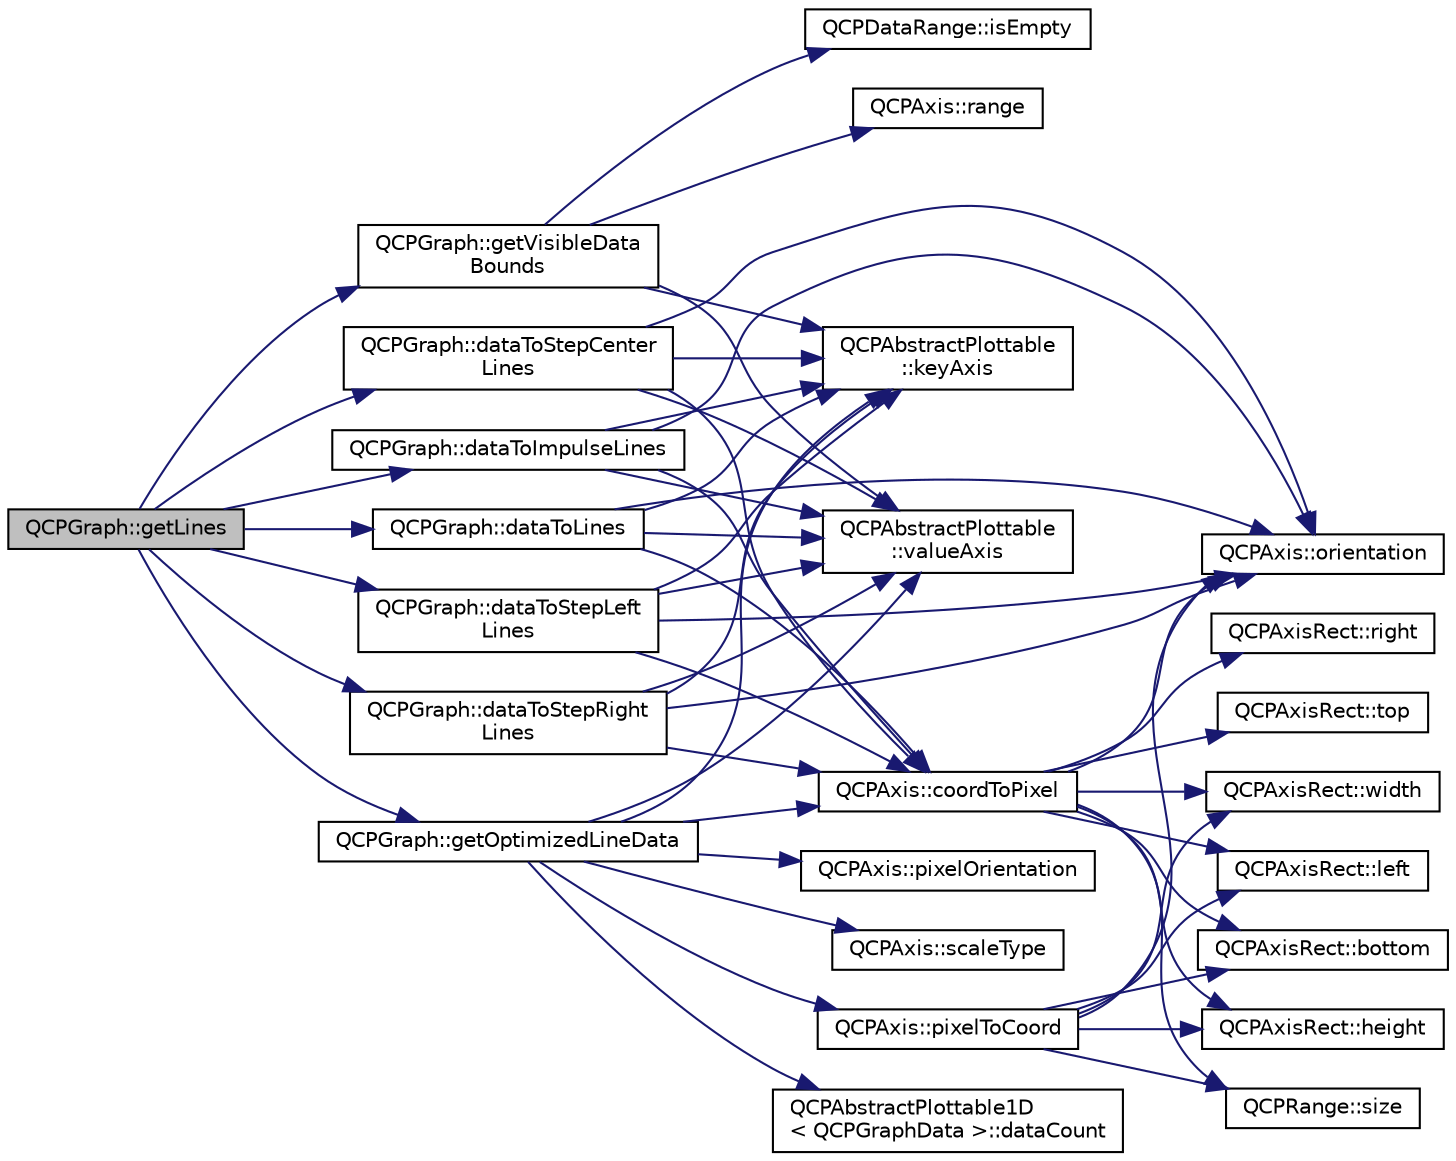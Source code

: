 digraph "QCPGraph::getLines"
{
  edge [fontname="Helvetica",fontsize="10",labelfontname="Helvetica",labelfontsize="10"];
  node [fontname="Helvetica",fontsize="10",shape=record];
  rankdir="LR";
  Node382 [label="QCPGraph::getLines",height=0.2,width=0.4,color="black", fillcolor="grey75", style="filled", fontcolor="black"];
  Node382 -> Node383 [color="midnightblue",fontsize="10",style="solid",fontname="Helvetica"];
  Node383 [label="QCPGraph::getVisibleData\lBounds",height=0.2,width=0.4,color="black", fillcolor="white", style="filled",URL="$class_q_c_p_graph.html#a8599447a7f8cbbdcf0b94edcc11df560"];
  Node383 -> Node384 [color="midnightblue",fontsize="10",style="solid",fontname="Helvetica"];
  Node384 [label="QCPDataRange::isEmpty",height=0.2,width=0.4,color="black", fillcolor="white", style="filled",URL="$class_q_c_p_data_range.html#ac32e53fc05d6cd2eac96b96a7265d3b8"];
  Node383 -> Node385 [color="midnightblue",fontsize="10",style="solid",fontname="Helvetica"];
  Node385 [label="QCPAbstractPlottable\l::keyAxis",height=0.2,width=0.4,color="black", fillcolor="white", style="filled",URL="$class_q_c_p_abstract_plottable.html#a2cdd6f0dd5e9a979037f86b4000d9cfe"];
  Node383 -> Node386 [color="midnightblue",fontsize="10",style="solid",fontname="Helvetica"];
  Node386 [label="QCPAbstractPlottable\l::valueAxis",height=0.2,width=0.4,color="black", fillcolor="white", style="filled",URL="$class_q_c_p_abstract_plottable.html#af47809a644a68ffd955fb30b01fb4f2f"];
  Node383 -> Node387 [color="midnightblue",fontsize="10",style="solid",fontname="Helvetica"];
  Node387 [label="QCPAxis::range",height=0.2,width=0.4,color="black", fillcolor="white", style="filled",URL="$class_q_c_p_axis.html#ac4058855a81f1a883cf2e754f6a6acb1"];
  Node382 -> Node388 [color="midnightblue",fontsize="10",style="solid",fontname="Helvetica"];
  Node388 [label="QCPGraph::getOptimizedLineData",height=0.2,width=0.4,color="black", fillcolor="white", style="filled",URL="$class_q_c_p_graph.html#a1fed1c9d627d9d3b49a6206cc2e60fe1"];
  Node388 -> Node385 [color="midnightblue",fontsize="10",style="solid",fontname="Helvetica"];
  Node388 -> Node386 [color="midnightblue",fontsize="10",style="solid",fontname="Helvetica"];
  Node388 -> Node389 [color="midnightblue",fontsize="10",style="solid",fontname="Helvetica"];
  Node389 [label="QCPAbstractPlottable1D\l\< QCPGraphData \>::dataCount",height=0.2,width=0.4,color="black", fillcolor="white", style="filled",URL="$class_q_c_p_abstract_plottable1_d.html#ab5dd99e4f1621e7dbd63438e0b02984e"];
  Node388 -> Node390 [color="midnightblue",fontsize="10",style="solid",fontname="Helvetica"];
  Node390 [label="QCPAxis::coordToPixel",height=0.2,width=0.4,color="black", fillcolor="white", style="filled",URL="$class_q_c_p_axis.html#af15d1b3a7f7e9b53d759d3ccff1fe4b4"];
  Node390 -> Node391 [color="midnightblue",fontsize="10",style="solid",fontname="Helvetica"];
  Node391 [label="QCPAxis::orientation",height=0.2,width=0.4,color="black", fillcolor="white", style="filled",URL="$class_q_c_p_axis.html#ab988ef4538e2655bb77bd138189cd42e"];
  Node390 -> Node392 [color="midnightblue",fontsize="10",style="solid",fontname="Helvetica"];
  Node392 [label="QCPRange::size",height=0.2,width=0.4,color="black", fillcolor="white", style="filled",URL="$class_q_c_p_range.html#a62326e7cc4316b96df6a60813230e63f"];
  Node390 -> Node393 [color="midnightblue",fontsize="10",style="solid",fontname="Helvetica"];
  Node393 [label="QCPAxisRect::width",height=0.2,width=0.4,color="black", fillcolor="white", style="filled",URL="$class_q_c_p_axis_rect.html#a204645398a4f9d0b0189385c7c2cfb91"];
  Node390 -> Node394 [color="midnightblue",fontsize="10",style="solid",fontname="Helvetica"];
  Node394 [label="QCPAxisRect::left",height=0.2,width=0.4,color="black", fillcolor="white", style="filled",URL="$class_q_c_p_axis_rect.html#afb4a3de02046b20b9310bdb8fca781c3"];
  Node390 -> Node395 [color="midnightblue",fontsize="10",style="solid",fontname="Helvetica"];
  Node395 [label="QCPAxisRect::right",height=0.2,width=0.4,color="black", fillcolor="white", style="filled",URL="$class_q_c_p_axis_rect.html#a3f819d4a1b2193723d1fdafc573eea10"];
  Node390 -> Node396 [color="midnightblue",fontsize="10",style="solid",fontname="Helvetica"];
  Node396 [label="QCPAxisRect::bottom",height=0.2,width=0.4,color="black", fillcolor="white", style="filled",URL="$class_q_c_p_axis_rect.html#acefdf1abaa8a8ab681e906cc2be9581e"];
  Node390 -> Node397 [color="midnightblue",fontsize="10",style="solid",fontname="Helvetica"];
  Node397 [label="QCPAxisRect::height",height=0.2,width=0.4,color="black", fillcolor="white", style="filled",URL="$class_q_c_p_axis_rect.html#acc4377809e79d9a089ab790f39429b0d"];
  Node390 -> Node398 [color="midnightblue",fontsize="10",style="solid",fontname="Helvetica"];
  Node398 [label="QCPAxisRect::top",height=0.2,width=0.4,color="black", fillcolor="white", style="filled",URL="$class_q_c_p_axis_rect.html#a45dbad181cbb9f09d068dbb76c817c95"];
  Node388 -> Node399 [color="midnightblue",fontsize="10",style="solid",fontname="Helvetica"];
  Node399 [label="QCPAxis::pixelOrientation",height=0.2,width=0.4,color="black", fillcolor="white", style="filled",URL="$class_q_c_p_axis.html#a45c45bed7e5666683b8d56afa66fa51f"];
  Node388 -> Node400 [color="midnightblue",fontsize="10",style="solid",fontname="Helvetica"];
  Node400 [label="QCPAxis::pixelToCoord",height=0.2,width=0.4,color="black", fillcolor="white", style="filled",URL="$class_q_c_p_axis.html#a536ef8f624cac59b6b6fdcb495723c57"];
  Node400 -> Node391 [color="midnightblue",fontsize="10",style="solid",fontname="Helvetica"];
  Node400 -> Node394 [color="midnightblue",fontsize="10",style="solid",fontname="Helvetica"];
  Node400 -> Node393 [color="midnightblue",fontsize="10",style="solid",fontname="Helvetica"];
  Node400 -> Node392 [color="midnightblue",fontsize="10",style="solid",fontname="Helvetica"];
  Node400 -> Node396 [color="midnightblue",fontsize="10",style="solid",fontname="Helvetica"];
  Node400 -> Node397 [color="midnightblue",fontsize="10",style="solid",fontname="Helvetica"];
  Node388 -> Node401 [color="midnightblue",fontsize="10",style="solid",fontname="Helvetica"];
  Node401 [label="QCPAxis::scaleType",height=0.2,width=0.4,color="black", fillcolor="white", style="filled",URL="$class_q_c_p_axis.html#ad23e9ad97b44e9aeaf4fab8904280098"];
  Node382 -> Node402 [color="midnightblue",fontsize="10",style="solid",fontname="Helvetica"];
  Node402 [label="QCPGraph::dataToLines",height=0.2,width=0.4,color="black", fillcolor="white", style="filled",URL="$class_q_c_p_graph.html#a0085ee728fdd72a827c1e6ced4476363"];
  Node402 -> Node385 [color="midnightblue",fontsize="10",style="solid",fontname="Helvetica"];
  Node402 -> Node386 [color="midnightblue",fontsize="10",style="solid",fontname="Helvetica"];
  Node402 -> Node391 [color="midnightblue",fontsize="10",style="solid",fontname="Helvetica"];
  Node402 -> Node390 [color="midnightblue",fontsize="10",style="solid",fontname="Helvetica"];
  Node382 -> Node403 [color="midnightblue",fontsize="10",style="solid",fontname="Helvetica"];
  Node403 [label="QCPGraph::dataToStepLeft\lLines",height=0.2,width=0.4,color="black", fillcolor="white", style="filled",URL="$class_q_c_p_graph.html#a1f3e9e41fc67538c4940c74665840474"];
  Node403 -> Node385 [color="midnightblue",fontsize="10",style="solid",fontname="Helvetica"];
  Node403 -> Node386 [color="midnightblue",fontsize="10",style="solid",fontname="Helvetica"];
  Node403 -> Node391 [color="midnightblue",fontsize="10",style="solid",fontname="Helvetica"];
  Node403 -> Node390 [color="midnightblue",fontsize="10",style="solid",fontname="Helvetica"];
  Node382 -> Node404 [color="midnightblue",fontsize="10",style="solid",fontname="Helvetica"];
  Node404 [label="QCPGraph::dataToStepRight\lLines",height=0.2,width=0.4,color="black", fillcolor="white", style="filled",URL="$class_q_c_p_graph.html#ab1fb6cb91d24a854f85bf54200f6d101"];
  Node404 -> Node385 [color="midnightblue",fontsize="10",style="solid",fontname="Helvetica"];
  Node404 -> Node386 [color="midnightblue",fontsize="10",style="solid",fontname="Helvetica"];
  Node404 -> Node391 [color="midnightblue",fontsize="10",style="solid",fontname="Helvetica"];
  Node404 -> Node390 [color="midnightblue",fontsize="10",style="solid",fontname="Helvetica"];
  Node382 -> Node405 [color="midnightblue",fontsize="10",style="solid",fontname="Helvetica"];
  Node405 [label="QCPGraph::dataToStepCenter\lLines",height=0.2,width=0.4,color="black", fillcolor="white", style="filled",URL="$class_q_c_p_graph.html#a238116f1898c49cb8209d61707b5b367"];
  Node405 -> Node385 [color="midnightblue",fontsize="10",style="solid",fontname="Helvetica"];
  Node405 -> Node386 [color="midnightblue",fontsize="10",style="solid",fontname="Helvetica"];
  Node405 -> Node391 [color="midnightblue",fontsize="10",style="solid",fontname="Helvetica"];
  Node405 -> Node390 [color="midnightblue",fontsize="10",style="solid",fontname="Helvetica"];
  Node382 -> Node406 [color="midnightblue",fontsize="10",style="solid",fontname="Helvetica"];
  Node406 [label="QCPGraph::dataToImpulseLines",height=0.2,width=0.4,color="black", fillcolor="white", style="filled",URL="$class_q_c_p_graph.html#a2a958a5c6a6e1e4a03556be88b6fe37e"];
  Node406 -> Node385 [color="midnightblue",fontsize="10",style="solid",fontname="Helvetica"];
  Node406 -> Node386 [color="midnightblue",fontsize="10",style="solid",fontname="Helvetica"];
  Node406 -> Node391 [color="midnightblue",fontsize="10",style="solid",fontname="Helvetica"];
  Node406 -> Node390 [color="midnightblue",fontsize="10",style="solid",fontname="Helvetica"];
}
